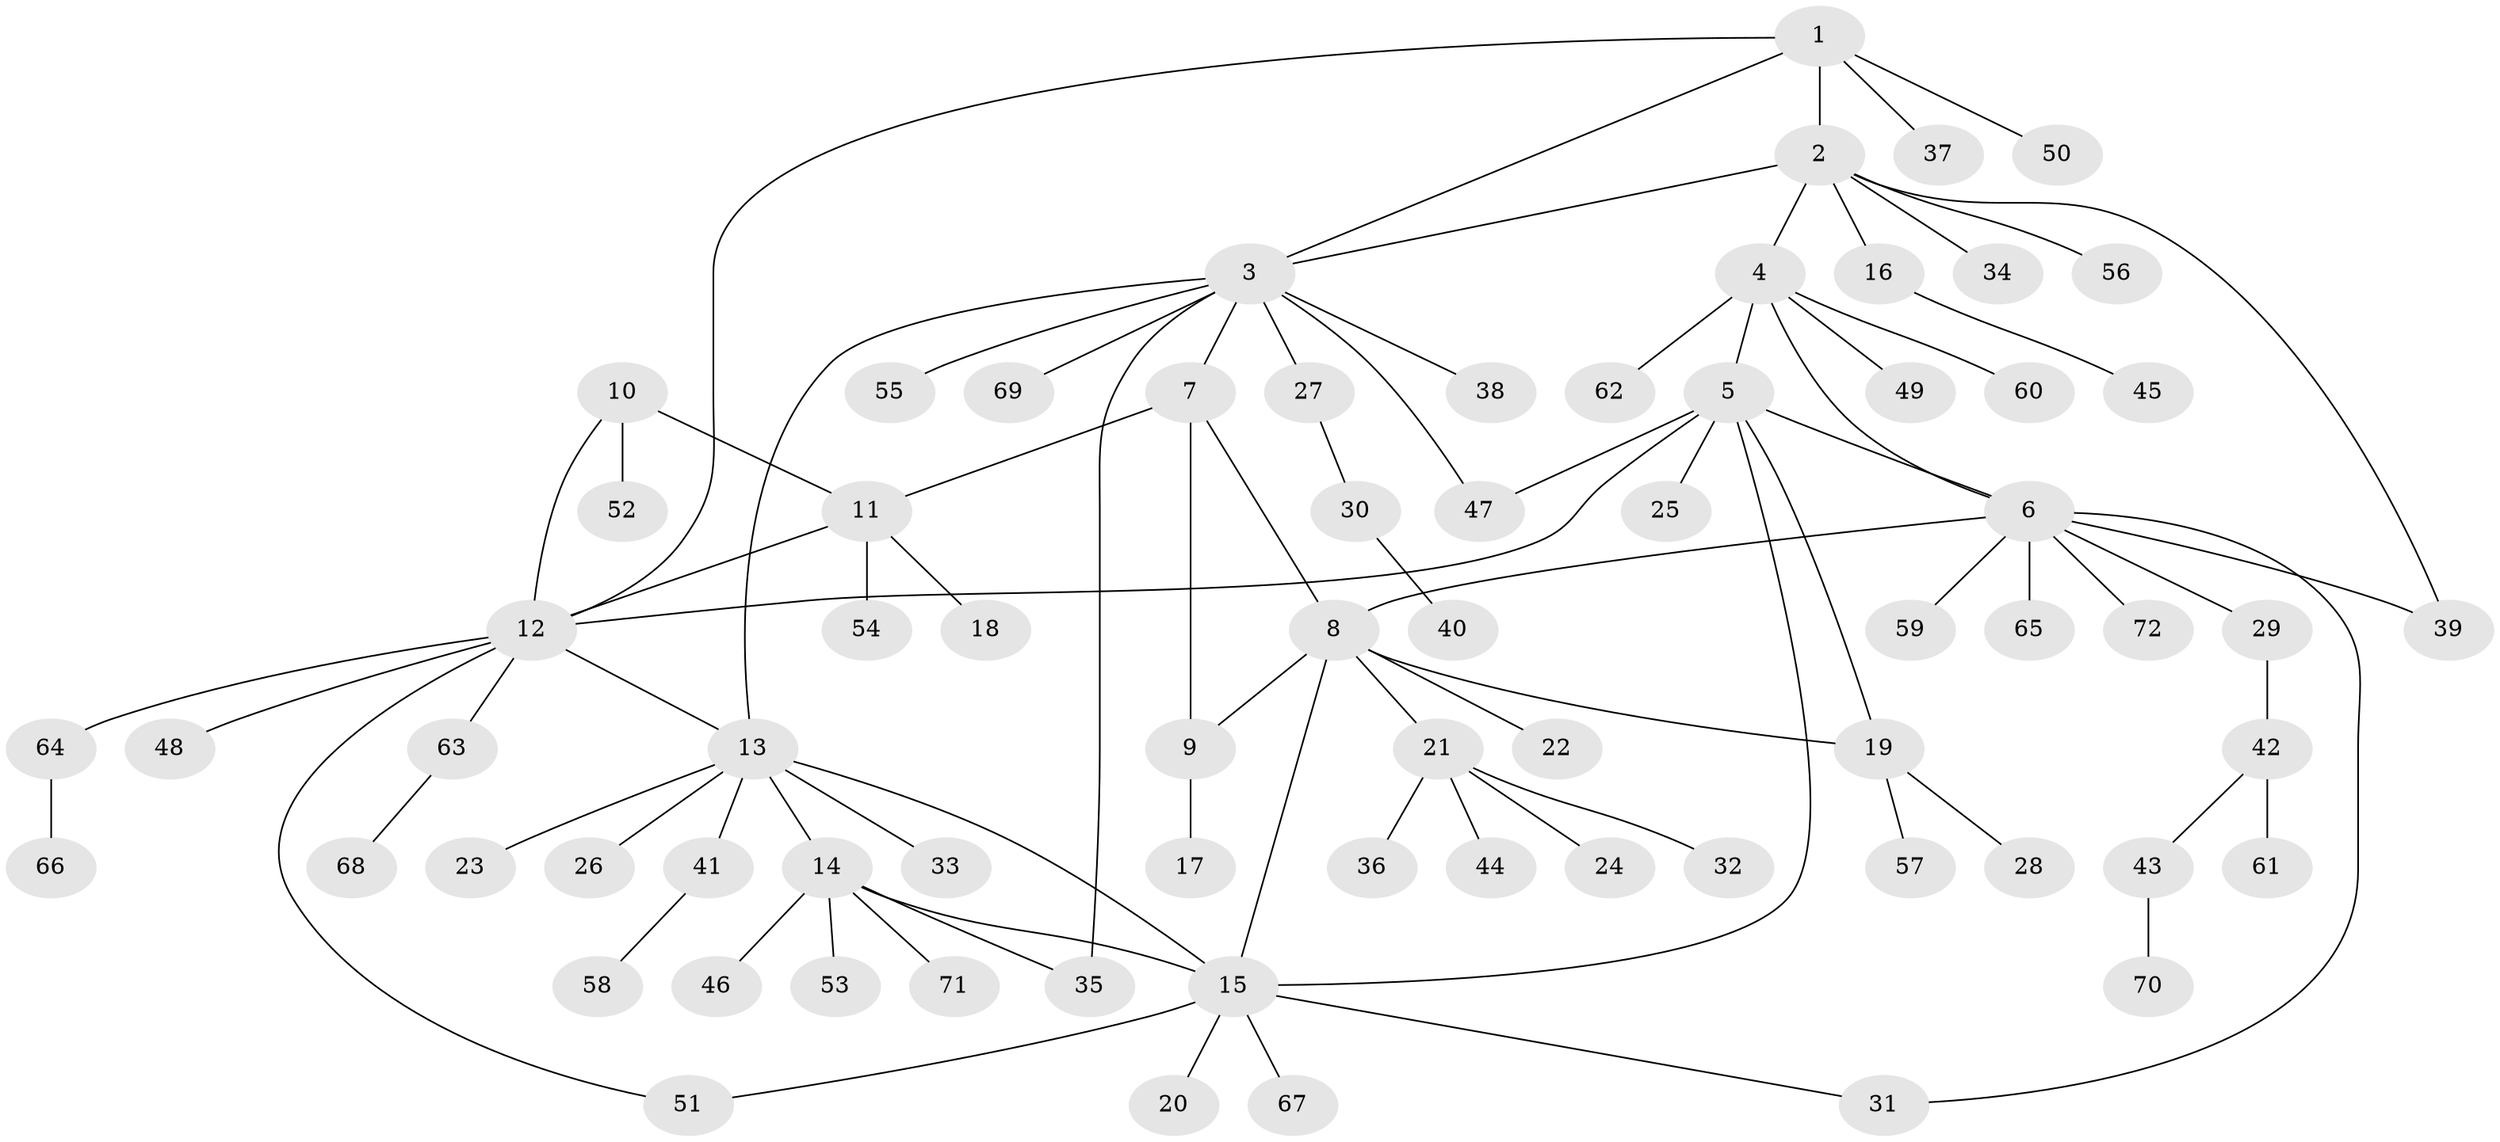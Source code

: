 // coarse degree distribution, {4: 0.05660377358490566, 11: 0.018867924528301886, 10: 0.018867924528301886, 6: 0.018867924528301886, 8: 0.03773584905660377, 3: 0.03773584905660377, 7: 0.03773584905660377, 2: 0.1509433962264151, 9: 0.018867924528301886, 5: 0.018867924528301886, 1: 0.5849056603773585}
// Generated by graph-tools (version 1.1) at 2025/42/03/06/25 10:42:12]
// undirected, 72 vertices, 88 edges
graph export_dot {
graph [start="1"]
  node [color=gray90,style=filled];
  1;
  2;
  3;
  4;
  5;
  6;
  7;
  8;
  9;
  10;
  11;
  12;
  13;
  14;
  15;
  16;
  17;
  18;
  19;
  20;
  21;
  22;
  23;
  24;
  25;
  26;
  27;
  28;
  29;
  30;
  31;
  32;
  33;
  34;
  35;
  36;
  37;
  38;
  39;
  40;
  41;
  42;
  43;
  44;
  45;
  46;
  47;
  48;
  49;
  50;
  51;
  52;
  53;
  54;
  55;
  56;
  57;
  58;
  59;
  60;
  61;
  62;
  63;
  64;
  65;
  66;
  67;
  68;
  69;
  70;
  71;
  72;
  1 -- 2;
  1 -- 3;
  1 -- 12;
  1 -- 37;
  1 -- 50;
  2 -- 3;
  2 -- 4;
  2 -- 16;
  2 -- 34;
  2 -- 39;
  2 -- 56;
  3 -- 7;
  3 -- 13;
  3 -- 27;
  3 -- 35;
  3 -- 38;
  3 -- 47;
  3 -- 55;
  3 -- 69;
  4 -- 5;
  4 -- 6;
  4 -- 49;
  4 -- 60;
  4 -- 62;
  5 -- 6;
  5 -- 12;
  5 -- 15;
  5 -- 19;
  5 -- 25;
  5 -- 47;
  6 -- 8;
  6 -- 29;
  6 -- 31;
  6 -- 39;
  6 -- 59;
  6 -- 65;
  6 -- 72;
  7 -- 8;
  7 -- 9;
  7 -- 11;
  8 -- 9;
  8 -- 15;
  8 -- 19;
  8 -- 21;
  8 -- 22;
  9 -- 17;
  10 -- 11;
  10 -- 12;
  10 -- 52;
  11 -- 12;
  11 -- 18;
  11 -- 54;
  12 -- 13;
  12 -- 48;
  12 -- 51;
  12 -- 63;
  12 -- 64;
  13 -- 14;
  13 -- 15;
  13 -- 23;
  13 -- 26;
  13 -- 33;
  13 -- 41;
  14 -- 15;
  14 -- 35;
  14 -- 46;
  14 -- 53;
  14 -- 71;
  15 -- 20;
  15 -- 31;
  15 -- 51;
  15 -- 67;
  16 -- 45;
  19 -- 28;
  19 -- 57;
  21 -- 24;
  21 -- 32;
  21 -- 36;
  21 -- 44;
  27 -- 30;
  29 -- 42;
  30 -- 40;
  41 -- 58;
  42 -- 43;
  42 -- 61;
  43 -- 70;
  63 -- 68;
  64 -- 66;
}
